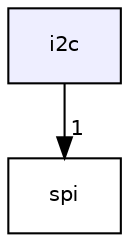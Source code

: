 digraph "i2c" {
  compound=true
  node [ fontsize="10", fontname="Helvetica"];
  edge [ labelfontsize="10", labelfontname="Helvetica"];
  dir_4c25b4c2861b8c1e9e0cda0ff69bb2a5 [shape=box, label="i2c", style="filled", fillcolor="#eeeeff", pencolor="black", URL="dir_4c25b4c2861b8c1e9e0cda0ff69bb2a5.html"];
  dir_74e3a7ad2c0344d5e2e438cbd6b4ae4f [shape=box label="spi" URL="dir_74e3a7ad2c0344d5e2e438cbd6b4ae4f.html"];
  dir_4c25b4c2861b8c1e9e0cda0ff69bb2a5->dir_74e3a7ad2c0344d5e2e438cbd6b4ae4f [headlabel="1", labeldistance=1.5 headhref="dir_000004_000003.html"];
}
